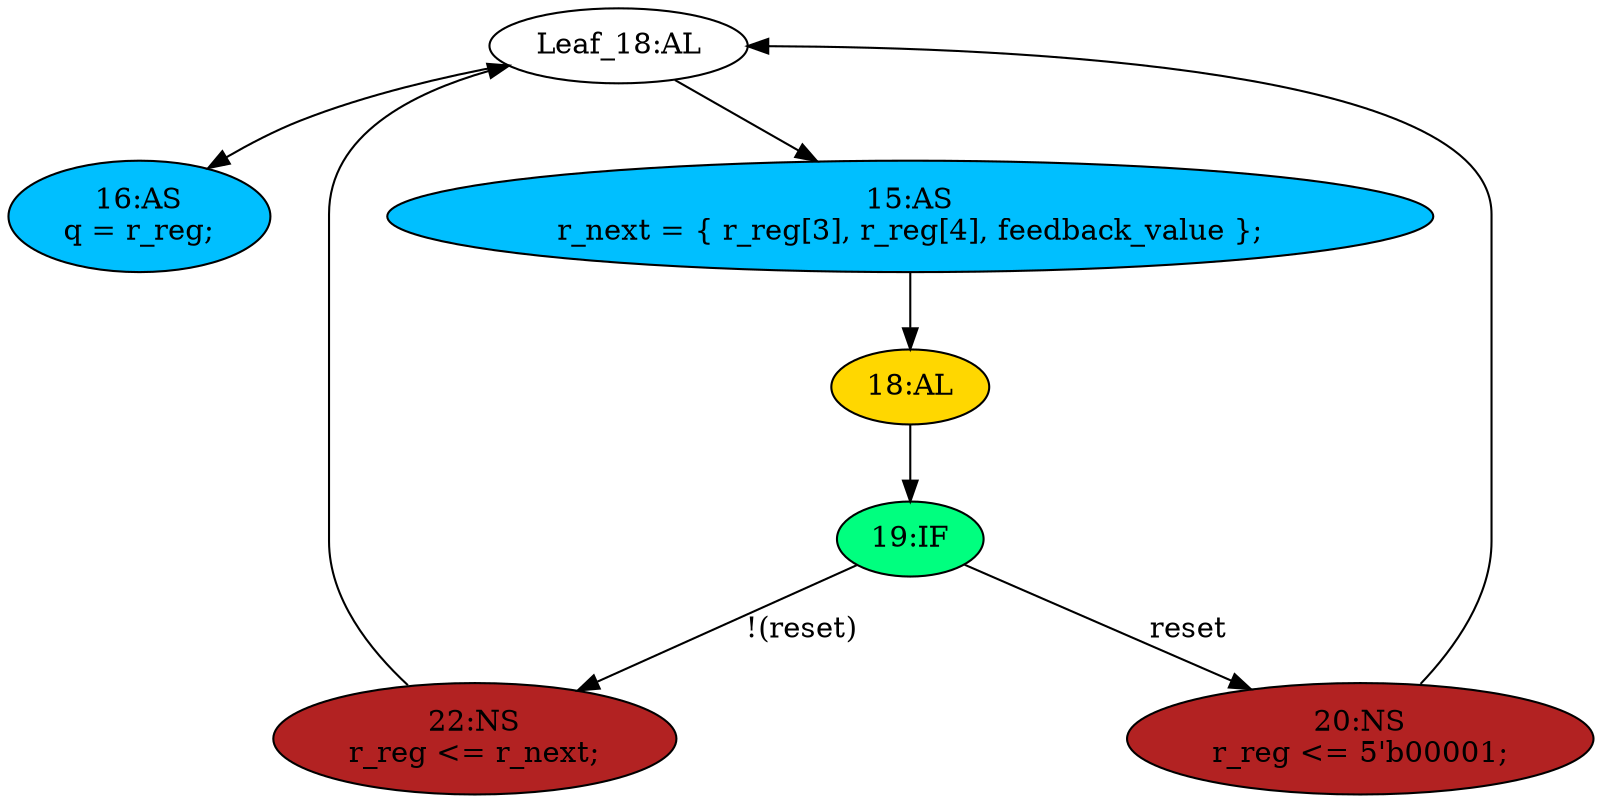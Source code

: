 strict digraph "compose( ,  )" {
	node [label="\N"];
	"Leaf_18:AL"	[def_var="['r_reg']",
		label="Leaf_18:AL"];
	"16:AS"	[ast="<pyverilog.vparser.ast.Assign object at 0x7f17f110e290>",
		def_var="['q']",
		fillcolor=deepskyblue,
		label="16:AS
q = r_reg;",
		statements="[]",
		style=filled,
		typ=Assign,
		use_var="['r_reg']"];
	"Leaf_18:AL" -> "16:AS";
	"15:AS"	[ast="<pyverilog.vparser.ast.Assign object at 0x7f17f1164210>",
		def_var="['r_next']",
		fillcolor=deepskyblue,
		label="15:AS
r_next = { r_reg[3], r_reg[4], feedback_value };",
		statements="[]",
		style=filled,
		typ=Assign,
		use_var="['r_reg', 'r_reg', 'feedback_value']"];
	"Leaf_18:AL" -> "15:AS";
	"19:IF"	[ast="<pyverilog.vparser.ast.IfStatement object at 0x7f17f117d610>",
		fillcolor=springgreen,
		label="19:IF",
		statements="[]",
		style=filled,
		typ=IfStatement];
	"22:NS"	[ast="<pyverilog.vparser.ast.NonblockingSubstitution object at 0x7f17f1167850>",
		fillcolor=firebrick,
		label="22:NS
r_reg <= r_next;",
		statements="[<pyverilog.vparser.ast.NonblockingSubstitution object at 0x7f17f1167850>]",
		style=filled,
		typ=NonblockingSubstitution];
	"19:IF" -> "22:NS"	[cond="['reset']",
		label="!(reset)",
		lineno=19];
	"20:NS"	[ast="<pyverilog.vparser.ast.NonblockingSubstitution object at 0x7f17f117d4d0>",
		fillcolor=firebrick,
		label="20:NS
r_reg <= 5'b00001;",
		statements="[<pyverilog.vparser.ast.NonblockingSubstitution object at 0x7f17f117d4d0>]",
		style=filled,
		typ=NonblockingSubstitution];
	"19:IF" -> "20:NS"	[cond="['reset']",
		label=reset,
		lineno=19];
	"22:NS" -> "Leaf_18:AL"	[cond="[]",
		lineno=None];
	"20:NS" -> "Leaf_18:AL"	[cond="[]",
		lineno=None];
	"18:AL"	[ast="<pyverilog.vparser.ast.Always object at 0x7f17f1172650>",
		clk_sens=True,
		fillcolor=gold,
		label="18:AL",
		sens="['clk', 'reset']",
		statements="[]",
		style=filled,
		typ=Always,
		use_var="['reset', 'r_next']"];
	"18:AL" -> "19:IF"	[cond="[]",
		lineno=None];
	"15:AS" -> "18:AL";
}
